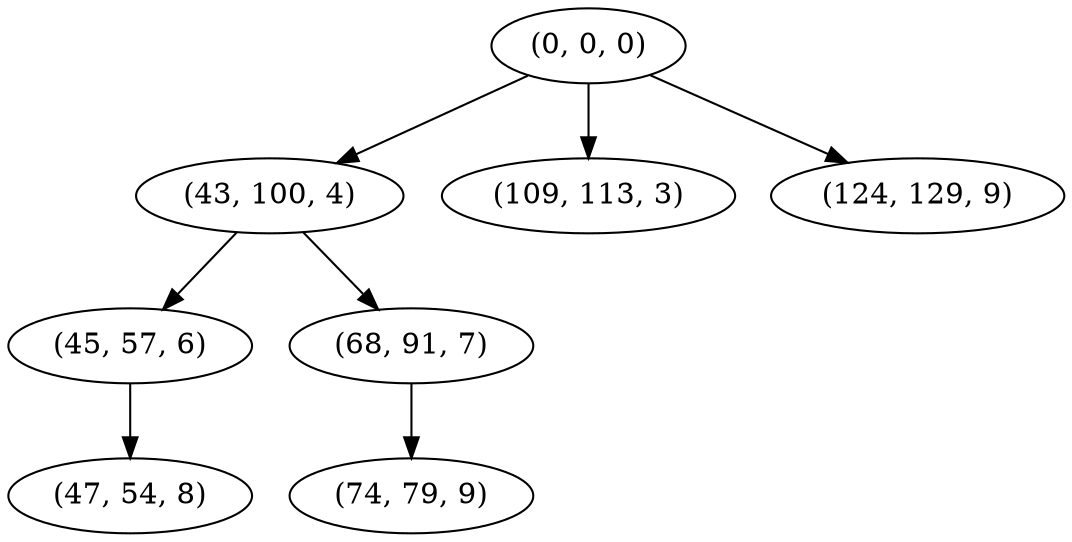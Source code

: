 digraph tree {
    "(0, 0, 0)";
    "(43, 100, 4)";
    "(45, 57, 6)";
    "(47, 54, 8)";
    "(68, 91, 7)";
    "(74, 79, 9)";
    "(109, 113, 3)";
    "(124, 129, 9)";
    "(0, 0, 0)" -> "(43, 100, 4)";
    "(0, 0, 0)" -> "(109, 113, 3)";
    "(0, 0, 0)" -> "(124, 129, 9)";
    "(43, 100, 4)" -> "(45, 57, 6)";
    "(43, 100, 4)" -> "(68, 91, 7)";
    "(45, 57, 6)" -> "(47, 54, 8)";
    "(68, 91, 7)" -> "(74, 79, 9)";
}
